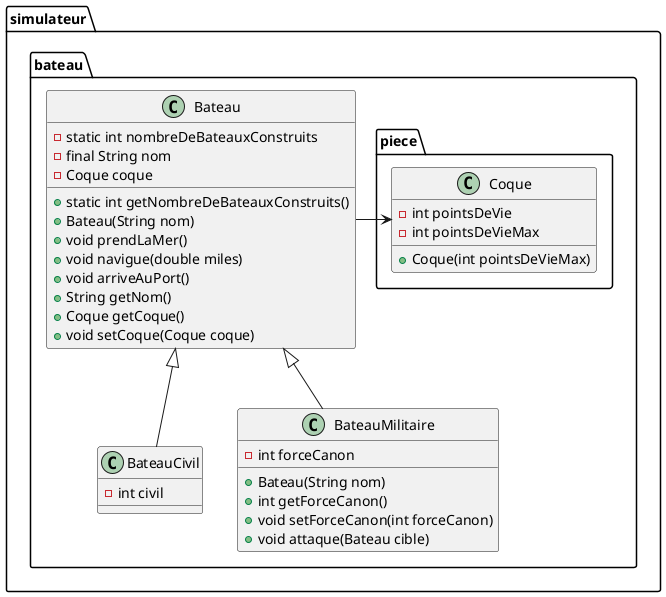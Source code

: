 @startuml
package simulateur.bateau{
class Bateau {
   - static int nombreDeBateauxConstruits
   - final String nom
   - Coque coque
   + static int getNombreDeBateauxConstruits()
   + Bateau(String nom)
   + void prendLaMer()
   + void navigue(double miles)
   + void arriveAuPort()
   + String getNom()
   + Coque getCoque()
   + void setCoque(Coque coque)
}

class BateauCivil extends Bateau{
   - int civil
}

class BateauMilitaire extends Bateau{
   - int forceCanon
   + Bateau(String nom)
   + int getForceCanon()
   + void setForceCanon(int forceCanon)
   + void attaque(Bateau cible)
}

package piece{
class Coque {
	- int pointsDeVie
	- int pointsDeVieMax
	+ Coque(int pointsDeVieMax)
	}
}
}
Bateau -> Coque
@enduml